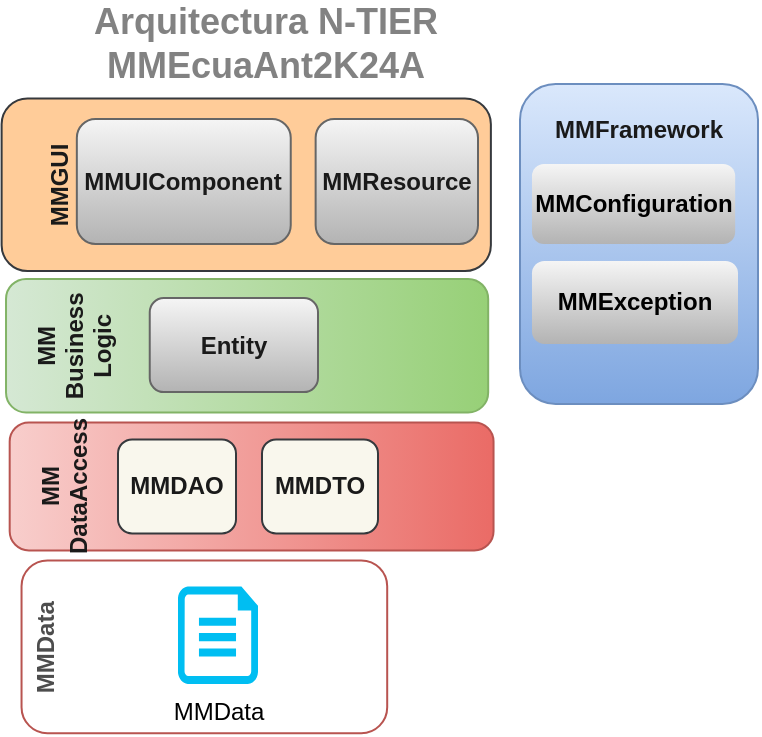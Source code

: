 <mxfile>
    <diagram id="yY60gIu1C34c4D5NCBrm" name="Page-1">
        <mxGraphModel dx="986" dy="571" grid="1" gridSize="10" guides="1" tooltips="1" connect="1" arrows="1" fold="1" page="1" pageScale="1" pageWidth="850" pageHeight="1100" math="0" shadow="0">
            <root>
                <mxCell id="0"/>
                <mxCell id="1" parent="0"/>
                <mxCell id="17" value="&lt;font color=&quot;#1a1a1a&quot;&gt;&lt;b&gt;MM&lt;br&gt;DataAccess&lt;br&gt;&lt;/b&gt;&lt;br&gt;&lt;br&gt;&lt;br&gt;&lt;br&gt;&lt;br&gt;&lt;br&gt;&lt;br&gt;&lt;br&gt;&lt;br&gt;&lt;br&gt;&lt;br&gt;&lt;br&gt;&lt;br&gt;&lt;/font&gt;" style="rounded=1;whiteSpace=wrap;html=1;fillColor=#f8cecc;strokeColor=#b85450;rotation=-90;gradientColor=#ea6b66;" parent="1" vertex="1">
                    <mxGeometry x="154.79" y="150.24" width="64.03" height="241.93" as="geometry"/>
                </mxCell>
                <mxCell id="18" value="&lt;font color=&quot;#1a1a1a&quot;&gt;&lt;b&gt;MMDAO&lt;/b&gt;&lt;br&gt;&lt;/font&gt;" style="rounded=1;whiteSpace=wrap;html=1;fillColor=#f9f7ed;strokeColor=#36393d;" parent="1" vertex="1">
                    <mxGeometry x="120" y="247.7" width="59" height="47" as="geometry"/>
                </mxCell>
                <mxCell id="19" value="&lt;font color=&quot;#828282&quot; style=&quot;font-size: 18px;&quot;&gt;&lt;b style=&quot;&quot;&gt;Arquitectura N-TIER&lt;br&gt;MMEcuaAnt2K24A&lt;br&gt;&lt;/b&gt;&lt;/font&gt;" style="text;html=1;strokeColor=none;fillColor=none;align=center;verticalAlign=middle;whiteSpace=wrap;rounded=0;labelBackgroundColor=none;fontColor=#333333;" parent="1" vertex="1">
                    <mxGeometry x="67" y="30.49" width="254" height="39.51" as="geometry"/>
                </mxCell>
                <mxCell id="22" value="&lt;font color=&quot;#1a1a1a&quot;&gt;&lt;b&gt;MMFramework&lt;/b&gt;&lt;br&gt;&lt;br&gt;&lt;br&gt;&lt;br&gt;&lt;br&gt;&lt;br&gt;&lt;br&gt;&lt;br&gt;&lt;br&gt;&lt;/font&gt;" style="rounded=1;whiteSpace=wrap;html=1;fillColor=#dae8fc;strokeColor=#6c8ebf;gradientColor=#7ea6e0;" parent="1" vertex="1">
                    <mxGeometry x="321" y="70" width="119" height="160" as="geometry"/>
                </mxCell>
                <mxCell id="23" value="&lt;span style=&quot;&quot;&gt;&lt;font color=&quot;#000000&quot;&gt;&lt;b&gt;MMConfiguration&lt;/b&gt;&lt;/font&gt;&lt;/span&gt;" style="rounded=1;whiteSpace=wrap;html=1;fillColor=#f5f5f5;strokeColor=none;gradientColor=#b3b3b3;" parent="1" vertex="1">
                    <mxGeometry x="326.99" y="110" width="101.6" height="40" as="geometry"/>
                </mxCell>
                <mxCell id="26" value="&lt;span style=&quot;&quot;&gt;&lt;font color=&quot;#000000&quot;&gt;&lt;b&gt;MMException&lt;/b&gt;&lt;/font&gt;&lt;/span&gt;" style="rounded=1;whiteSpace=wrap;html=1;fillColor=#f5f5f5;strokeColor=none;gradientColor=#b3b3b3;" parent="1" vertex="1">
                    <mxGeometry x="326.99" y="158.44" width="103.01" height="41.56" as="geometry"/>
                </mxCell>
                <mxCell id="28" value="&lt;font color=&quot;#1a1a1a&quot;&gt;&lt;b&gt;MM&lt;br&gt;Business&lt;br&gt;Logic&lt;br&gt;&lt;br&gt;&lt;br&gt;&lt;br&gt;&lt;br&gt;&lt;br&gt;&lt;br&gt;&lt;br&gt;&lt;br&gt;&lt;br&gt;&lt;br&gt;&lt;br&gt;&lt;/b&gt;&lt;br&gt;&lt;/font&gt;" style="rounded=1;whiteSpace=wrap;html=1;fillColor=#d5e8d4;strokeColor=#82b366;rotation=-90;gradientColor=#97d077;" parent="1" vertex="1">
                    <mxGeometry x="151.16" y="80.33" width="66.78" height="241.08" as="geometry"/>
                </mxCell>
                <mxCell id="29" value="&lt;font color=&quot;#1a1a1a&quot;&gt;&lt;b&gt;Entity&lt;/b&gt;&lt;/font&gt;" style="rounded=1;whiteSpace=wrap;html=1;fillColor=#f5f5f5;strokeColor=#666666;gradientColor=#b3b3b3;" parent="1" vertex="1">
                    <mxGeometry x="135.87" y="177.05" width="84.13" height="47" as="geometry"/>
                </mxCell>
                <mxCell id="34" value="&lt;b style=&quot;&quot;&gt;&lt;font color=&quot;#4d4d4d&quot;&gt;MMData&lt;br&gt;&lt;br&gt;&lt;br&gt;&lt;br&gt;&lt;br&gt;&lt;br&gt;&lt;br&gt;&lt;br&gt;&lt;br&gt;&lt;br&gt;&lt;br&gt;&lt;/font&gt;&lt;br&gt;&lt;/b&gt;" style="rounded=1;whiteSpace=wrap;html=1;fillColor=none;strokeColor=#b85450;rotation=-90;gradientColor=#ea6b66;" parent="1" vertex="1">
                    <mxGeometry x="120" y="260" width="86.37" height="182.83" as="geometry"/>
                </mxCell>
                <mxCell id="36" value="&lt;font color=&quot;#1a1a1a&quot;&gt;&lt;b&gt;MMGUI&lt;br&gt;&lt;br&gt;&lt;br&gt;&lt;br&gt;&lt;br&gt;&lt;br&gt;&lt;br&gt;&lt;br&gt;&lt;br&gt;&lt;br&gt;&lt;br&gt;&lt;br&gt;&lt;br&gt;&lt;/b&gt;&lt;br&gt;&lt;/font&gt;" style="rounded=1;whiteSpace=wrap;html=1;fillColor=#ffcc99;strokeColor=#36393d;rotation=-90;" parent="1" vertex="1">
                    <mxGeometry x="140.94" y="-1.94" width="86.37" height="244.63" as="geometry"/>
                </mxCell>
                <mxCell id="38" value="&lt;span style=&quot;color: rgb(26, 26, 26);&quot;&gt;&lt;b&gt;MMUIComponent&lt;/b&gt;&lt;/span&gt;" style="rounded=1;whiteSpace=wrap;html=1;fillColor=#f5f5f5;strokeColor=#666666;gradientColor=#b3b3b3;" parent="1" vertex="1">
                    <mxGeometry x="99.42" y="87.49" width="106.95" height="62.51" as="geometry"/>
                </mxCell>
                <mxCell id="44" value="&lt;font color=&quot;#1a1a1a&quot;&gt;&lt;b&gt;MMDTO&lt;/b&gt;&lt;br&gt;&lt;/font&gt;" style="rounded=1;whiteSpace=wrap;html=1;fillColor=#f9f7ed;strokeColor=#36393d;" parent="1" vertex="1">
                    <mxGeometry x="192" y="247.7" width="58" height="47" as="geometry"/>
                </mxCell>
                <mxCell id="50" value="MMData" style="verticalLabelPosition=bottom;html=1;verticalAlign=top;align=center;strokeColor=none;fillColor=#00BEF2;shape=mxgraph.azure.cloud_services_configuration_file;pointerEvents=1;" parent="1" vertex="1">
                    <mxGeometry x="150" y="321.23" width="40" height="48.77" as="geometry"/>
                </mxCell>
                <mxCell id="51" value="&lt;span style=&quot;color: rgb(26, 26, 26);&quot;&gt;&lt;b&gt;MMResource&lt;/b&gt;&lt;/span&gt;" style="rounded=1;whiteSpace=wrap;html=1;fillColor=#f5f5f5;strokeColor=#666666;gradientColor=#b3b3b3;" vertex="1" parent="1">
                    <mxGeometry x="218.82" y="87.49" width="81.18" height="62.51" as="geometry"/>
                </mxCell>
            </root>
        </mxGraphModel>
    </diagram>
</mxfile>